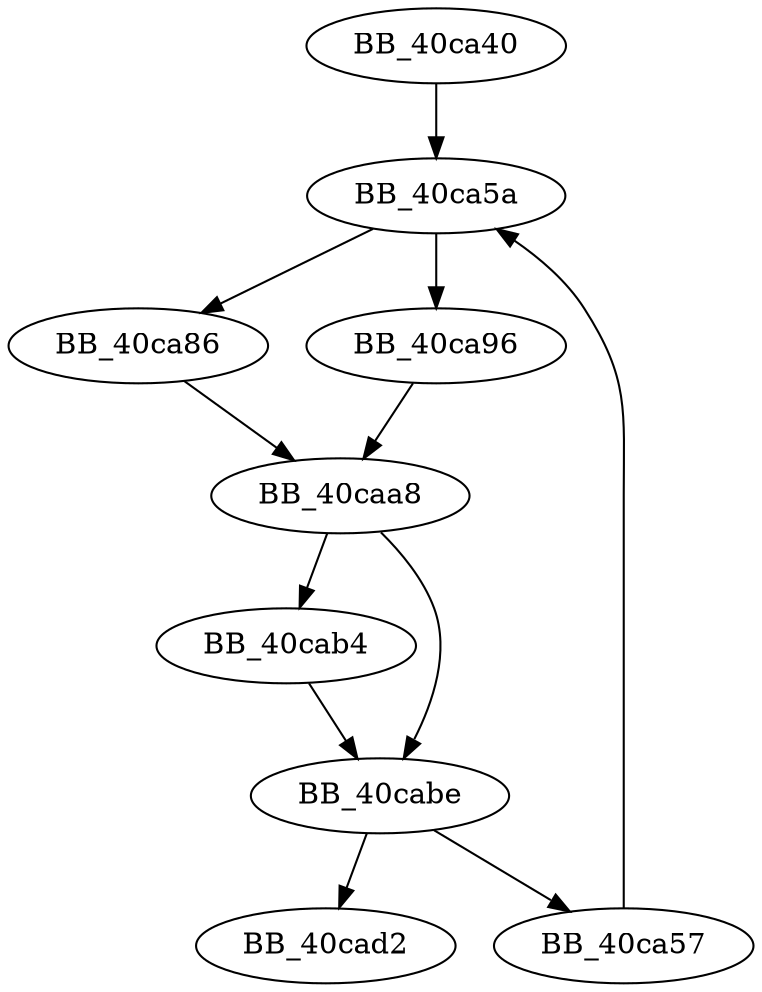 DiGraph sub_40CA40{
BB_40ca40->BB_40ca5a
BB_40ca57->BB_40ca5a
BB_40ca5a->BB_40ca86
BB_40ca5a->BB_40ca96
BB_40ca86->BB_40caa8
BB_40ca96->BB_40caa8
BB_40caa8->BB_40cab4
BB_40caa8->BB_40cabe
BB_40cab4->BB_40cabe
BB_40cabe->BB_40ca57
BB_40cabe->BB_40cad2
}
